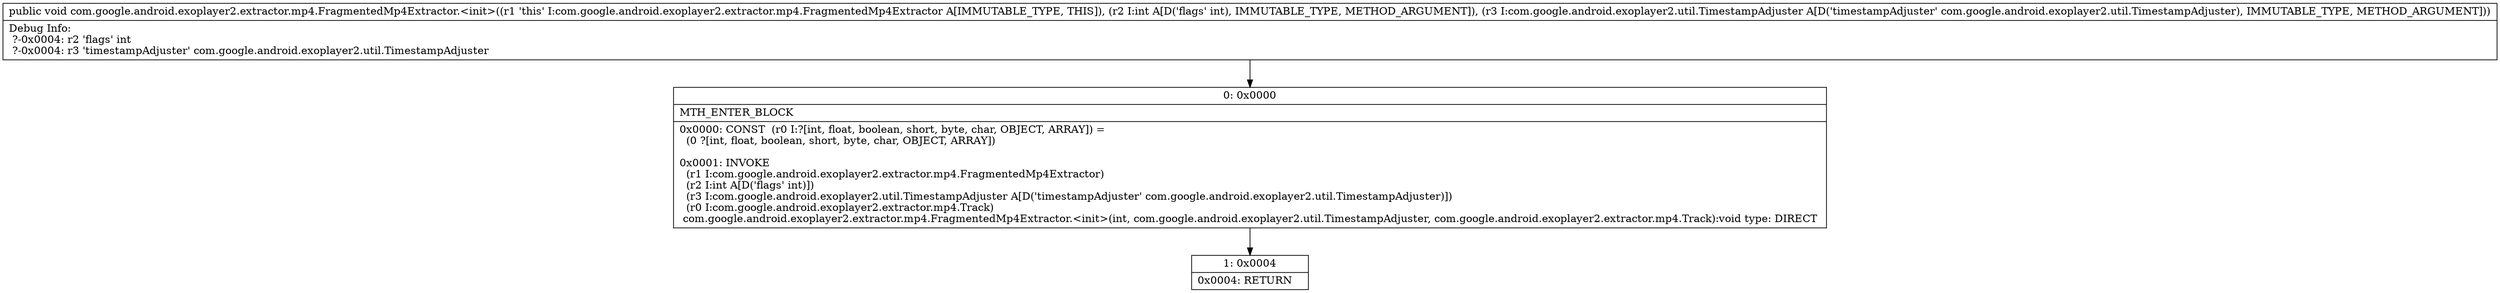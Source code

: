 digraph "CFG forcom.google.android.exoplayer2.extractor.mp4.FragmentedMp4Extractor.\<init\>(ILcom\/google\/android\/exoplayer2\/util\/TimestampAdjuster;)V" {
Node_0 [shape=record,label="{0\:\ 0x0000|MTH_ENTER_BLOCK\l|0x0000: CONST  (r0 I:?[int, float, boolean, short, byte, char, OBJECT, ARRAY]) = \l  (0 ?[int, float, boolean, short, byte, char, OBJECT, ARRAY])\l \l0x0001: INVOKE  \l  (r1 I:com.google.android.exoplayer2.extractor.mp4.FragmentedMp4Extractor)\l  (r2 I:int A[D('flags' int)])\l  (r3 I:com.google.android.exoplayer2.util.TimestampAdjuster A[D('timestampAdjuster' com.google.android.exoplayer2.util.TimestampAdjuster)])\l  (r0 I:com.google.android.exoplayer2.extractor.mp4.Track)\l com.google.android.exoplayer2.extractor.mp4.FragmentedMp4Extractor.\<init\>(int, com.google.android.exoplayer2.util.TimestampAdjuster, com.google.android.exoplayer2.extractor.mp4.Track):void type: DIRECT \l}"];
Node_1 [shape=record,label="{1\:\ 0x0004|0x0004: RETURN   \l}"];
MethodNode[shape=record,label="{public void com.google.android.exoplayer2.extractor.mp4.FragmentedMp4Extractor.\<init\>((r1 'this' I:com.google.android.exoplayer2.extractor.mp4.FragmentedMp4Extractor A[IMMUTABLE_TYPE, THIS]), (r2 I:int A[D('flags' int), IMMUTABLE_TYPE, METHOD_ARGUMENT]), (r3 I:com.google.android.exoplayer2.util.TimestampAdjuster A[D('timestampAdjuster' com.google.android.exoplayer2.util.TimestampAdjuster), IMMUTABLE_TYPE, METHOD_ARGUMENT]))  | Debug Info:\l  ?\-0x0004: r2 'flags' int\l  ?\-0x0004: r3 'timestampAdjuster' com.google.android.exoplayer2.util.TimestampAdjuster\l}"];
MethodNode -> Node_0;
Node_0 -> Node_1;
}

